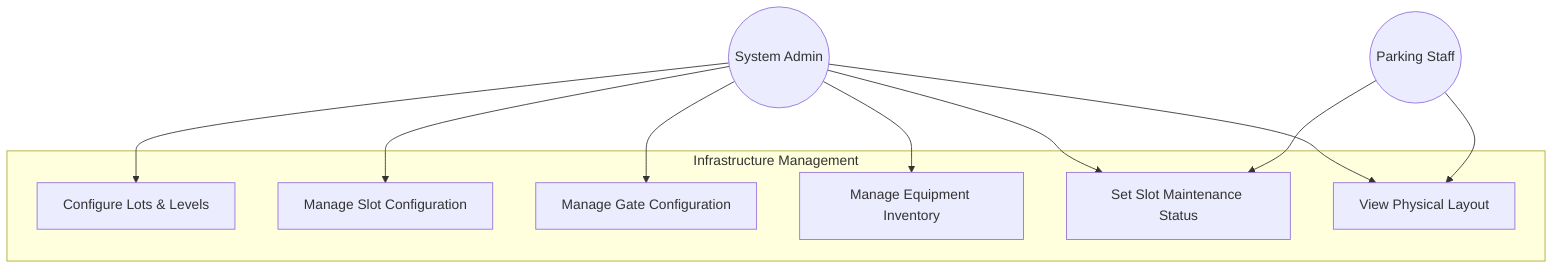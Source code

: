 graph TD
    SystemAdmin((System Admin))
    Staff((Parking Staff))

    subgraph "Infrastructure Management"
        UC1[Configure Lots & Levels]
        UC2[Manage Slot Configuration]
        UC3[Manage Gate Configuration]
        UC4[Manage Equipment Inventory]
        UC5[Set Slot Maintenance Status]
        UC6[View Physical Layout]
    end

    SystemAdmin --> UC1
    SystemAdmin --> UC2
    SystemAdmin --> UC3
    SystemAdmin --> UC4
    SystemAdmin --> UC5
    SystemAdmin --> UC6
    Staff --> UC5
    Staff --> UC6